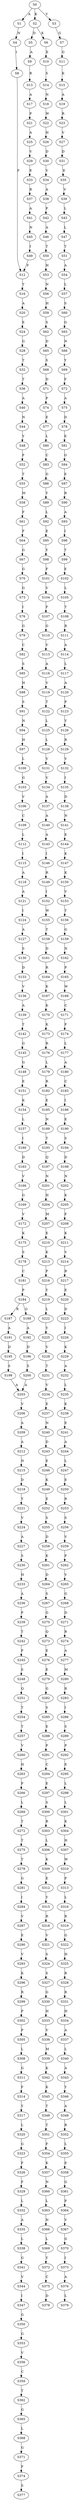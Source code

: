 strict digraph  {
	S0 -> S1 [ label = A ];
	S0 -> S2 [ label = K ];
	S0 -> S3 [ label = V ];
	S1 -> S4 [ label = N ];
	S2 -> S5 [ label = D ];
	S2 -> S6 [ label = K ];
	S3 -> S7 [ label = G ];
	S4 -> S8 [ label = I ];
	S5 -> S9 [ label = A ];
	S6 -> S10 [ label = E ];
	S7 -> S11 [ label = G ];
	S8 -> S12 [ label = F ];
	S9 -> S13 [ label = R ];
	S10 -> S14 [ label = S ];
	S11 -> S15 [ label = K ];
	S12 -> S16 [ label = T ];
	S13 -> S17 [ label = A ];
	S14 -> S18 [ label = N ];
	S15 -> S19 [ label = A ];
	S16 -> S20 [ label = A ];
	S17 -> S21 [ label = P ];
	S18 -> S22 [ label = W ];
	S19 -> S23 [ label = R ];
	S20 -> S24 [ label = E ];
	S21 -> S25 [ label = A ];
	S22 -> S26 [ label = H ];
	S23 -> S27 [ label = V ];
	S24 -> S28 [ label = G ];
	S25 -> S29 [ label = V ];
	S26 -> S30 [ label = D ];
	S27 -> S31 [ label = D ];
	S28 -> S32 [ label = T ];
	S29 -> S33 [ label = E ];
	S30 -> S34 [ label = V ];
	S31 -> S35 [ label = E ];
	S32 -> S36 [ label = T ];
	S33 -> S37 [ label = R ];
	S34 -> S38 [ label = A ];
	S35 -> S39 [ label = V ];
	S36 -> S40 [ label = A ];
	S37 -> S41 [ label = A ];
	S38 -> S42 [ label = P ];
	S39 -> S43 [ label = L ];
	S40 -> S44 [ label = N ];
	S41 -> S45 [ label = N ];
	S42 -> S46 [ label = A ];
	S43 -> S47 [ label = L ];
	S44 -> S48 [ label = Y ];
	S45 -> S49 [ label = I ];
	S46 -> S50 [ label = T ];
	S47 -> S51 [ label = T ];
	S48 -> S52 [ label = F ];
	S49 -> S12 [ label = F ];
	S50 -> S53 [ label = H ];
	S51 -> S54 [ label = A ];
	S52 -> S55 [ label = T ];
	S53 -> S56 [ label = N ];
	S54 -> S57 [ label = L ];
	S55 -> S58 [ label = M ];
	S56 -> S59 [ label = H ];
	S57 -> S60 [ label = S ];
	S58 -> S61 [ label = F ];
	S59 -> S62 [ label = S ];
	S60 -> S63 [ label = G ];
	S61 -> S64 [ label = F ];
	S62 -> S65 [ label = D ];
	S63 -> S66 [ label = N ];
	S64 -> S67 [ label = G ];
	S65 -> S68 [ label = S ];
	S66 -> S69 [ label = Y ];
	S67 -> S70 [ label = G ];
	S68 -> S71 [ label = D ];
	S69 -> S72 [ label = F ];
	S70 -> S73 [ label = G ];
	S71 -> S74 [ label = P ];
	S72 -> S75 [ label = A ];
	S73 -> S76 [ label = I ];
	S74 -> S77 [ label = E ];
	S75 -> S78 [ label = D ];
	S76 -> S79 [ label = G ];
	S77 -> S80 [ label = L ];
	S78 -> S81 [ label = E ];
	S79 -> S82 [ label = C ];
	S80 -> S83 [ label = C ];
	S81 -> S84 [ label = G ];
	S82 -> S85 [ label = S ];
	S83 -> S86 [ label = G ];
	S84 -> S87 [ label = E ];
	S85 -> S88 [ label = H ];
	S86 -> S89 [ label = Y ];
	S87 -> S90 [ label = R ];
	S88 -> S91 [ label = S ];
	S89 -> S92 [ label = L ];
	S90 -> S93 [ label = A ];
	S91 -> S94 [ label = N ];
	S92 -> S95 [ label = E ];
	S93 -> S96 [ label = I ];
	S94 -> S97 [ label = H ];
	S95 -> S98 [ label = Y ];
	S96 -> S99 [ label = T ];
	S97 -> S100 [ label = L ];
	S98 -> S101 [ label = F ];
	S99 -> S102 [ label = E ];
	S100 -> S103 [ label = G ];
	S101 -> S104 [ label = V ];
	S102 -> S105 [ label = L ];
	S103 -> S106 [ label = V ];
	S104 -> S107 [ label = F ];
	S105 -> S108 [ label = T ];
	S106 -> S109 [ label = C ];
	S107 -> S110 [ label = G ];
	S108 -> S111 [ label = R ];
	S109 -> S112 [ label = L ];
	S110 -> S113 [ label = V ];
	S111 -> S114 [ label = A ];
	S112 -> S115 [ label = I ];
	S113 -> S116 [ label = A ];
	S114 -> S117 [ label = L ];
	S115 -> S118 [ label = A ];
	S116 -> S119 [ label = V ];
	S117 -> S120 [ label = A ];
	S118 -> S121 [ label = A ];
	S119 -> S122 [ label = T ];
	S120 -> S123 [ label = P ];
	S121 -> S124 [ label = I ];
	S122 -> S125 [ label = L ];
	S123 -> S126 [ label = Y ];
	S124 -> S127 [ label = A ];
	S125 -> S128 [ label = L ];
	S126 -> S129 [ label = R ];
	S127 -> S130 [ label = S ];
	S128 -> S131 [ label = V ];
	S129 -> S132 [ label = V ];
	S130 -> S133 [ label = D ];
	S131 -> S134 [ label = V ];
	S132 -> S135 [ label = I ];
	S133 -> S136 [ label = V ];
	S134 -> S137 [ label = A ];
	S135 -> S138 [ label = D ];
	S136 -> S139 [ label = A ];
	S137 -> S140 [ label = A ];
	S138 -> S141 [ label = N ];
	S139 -> S142 [ label = T ];
	S140 -> S143 [ label = A ];
	S141 -> S144 [ label = E ];
	S142 -> S145 [ label = G ];
	S143 -> S146 [ label = I ];
	S144 -> S147 [ label = K ];
	S145 -> S148 [ label = G ];
	S146 -> S149 [ label = R ];
	S147 -> S150 [ label = K ];
	S148 -> S151 [ label = E ];
	S149 -> S152 [ label = I ];
	S150 -> S153 [ label = V ];
	S151 -> S154 [ label = K ];
	S152 -> S155 [ label = W ];
	S153 -> S156 [ label = T ];
	S154 -> S157 [ label = L ];
	S155 -> S158 [ label = T ];
	S156 -> S159 [ label = G ];
	S157 -> S160 [ label = I ];
	S158 -> S161 [ label = D ];
	S159 -> S162 [ label = N ];
	S160 -> S163 [ label = D ];
	S161 -> S164 [ label = R ];
	S162 -> S165 [ label = P ];
	S163 -> S166 [ label = V ];
	S164 -> S167 [ label = K ];
	S165 -> S168 [ label = W ];
	S166 -> S169 [ label = G ];
	S167 -> S170 [ label = K ];
	S168 -> S171 [ label = C ];
	S169 -> S172 [ label = V ];
	S170 -> S173 [ label = K ];
	S171 -> S174 [ label = F ];
	S172 -> S175 [ label = K ];
	S173 -> S176 [ label = R ];
	S174 -> S177 [ label = L ];
	S175 -> S178 [ label = S ];
	S176 -> S179 [ label = L ];
	S177 -> S180 [ label = A ];
	S178 -> S181 [ label = C ];
	S179 -> S182 [ label = R ];
	S180 -> S183 [ label = C ];
	S181 -> S184 [ label = P ];
	S182 -> S185 [ label = E ];
	S183 -> S186 [ label = I ];
	S184 -> S187 [ label = R ];
	S184 -> S188 [ label = G ];
	S185 -> S189 [ label = N ];
	S186 -> S190 [ label = E ];
	S187 -> S191 [ label = A ];
	S188 -> S192 [ label = A ];
	S189 -> S193 [ label = T ];
	S190 -> S194 [ label = S ];
	S191 -> S195 [ label = D ];
	S192 -> S196 [ label = D ];
	S193 -> S197 [ label = Q ];
	S194 -> S198 [ label = D ];
	S195 -> S199 [ label = S ];
	S196 -> S200 [ label = S ];
	S197 -> S201 [ label = N ];
	S198 -> S202 [ label = N ];
	S199 -> S203 [ label = A ];
	S200 -> S203 [ label = A ];
	S201 -> S204 [ label = H ];
	S202 -> S205 [ label = K ];
	S203 -> S206 [ label = V ];
	S204 -> S207 [ label = M ];
	S205 -> S208 [ label = F ];
	S206 -> S209 [ label = A ];
	S207 -> S210 [ label = E ];
	S208 -> S211 [ label = K ];
	S209 -> S212 [ label = A ];
	S210 -> S213 [ label = K ];
	S211 -> S214 [ label = V ];
	S212 -> S215 [ label = N ];
	S213 -> S216 [ label = P ];
	S214 -> S217 [ label = R ];
	S215 -> S218 [ label = D ];
	S216 -> S219 [ label = Y ];
	S217 -> S220 [ label = E ];
	S218 -> S221 [ label = Y ];
	S219 -> S222 [ label = L ];
	S220 -> S223 [ label = D ];
	S221 -> S224 [ label = V ];
	S222 -> S225 [ label = Y ];
	S223 -> S226 [ label = I ];
	S224 -> S227 [ label = A ];
	S225 -> S228 [ label = V ];
	S226 -> S229 [ label = K ];
	S227 -> S230 [ label = S ];
	S228 -> S231 [ label = T ];
	S229 -> S232 [ label = A ];
	S230 -> S233 [ label = H ];
	S231 -> S234 [ label = V ];
	S232 -> S235 [ label = L ];
	S233 -> S236 [ label = A ];
	S234 -> S237 [ label = E ];
	S235 -> S238 [ label = K ];
	S236 -> S239 [ label = P ];
	S237 -> S240 [ label = N ];
	S238 -> S241 [ label = E ];
	S239 -> S242 [ label = T ];
	S240 -> S243 [ label = D ];
	S241 -> S244 [ label = A ];
	S242 -> S245 [ label = P ];
	S243 -> S246 [ label = E ];
	S244 -> S247 [ label = L ];
	S245 -> S248 [ label = S ];
	S246 -> S249 [ label = K ];
	S247 -> S250 [ label = E ];
	S248 -> S251 [ label = Q ];
	S249 -> S252 [ label = E ];
	S250 -> S253 [ label = R ];
	S251 -> S254 [ label = T ];
	S252 -> S255 [ label = S ];
	S253 -> S256 [ label = S ];
	S254 -> S257 [ label = T ];
	S255 -> S258 [ label = D ];
	S256 -> S259 [ label = V ];
	S257 -> S260 [ label = V ];
	S258 -> S261 [ label = K ];
	S259 -> S262 [ label = P ];
	S260 -> S263 [ label = H ];
	S261 -> S264 [ label = D ];
	S262 -> S265 [ label = V ];
	S263 -> S266 [ label = P ];
	S264 -> S267 [ label = S ];
	S265 -> S268 [ label = G ];
	S266 -> S269 [ label = L ];
	S267 -> S270 [ label = G ];
	S268 -> S271 [ label = D ];
	S269 -> S272 [ label = T ];
	S270 -> S273 [ label = Q ];
	S271 -> S274 [ label = R ];
	S272 -> S275 [ label = T ];
	S273 -> S276 [ label = E ];
	S274 -> S277 [ label = A ];
	S275 -> S278 [ label = T ];
	S276 -> S279 [ label = E ];
	S277 -> S280 [ label = M ];
	S278 -> S281 [ label = G ];
	S279 -> S282 [ label = G ];
	S280 -> S283 [ label = R ];
	S281 -> S284 [ label = I ];
	S282 -> S285 [ label = S ];
	S283 -> S286 [ label = I ];
	S284 -> S287 [ label = V ];
	S285 -> S288 [ label = E ];
	S286 -> S289 [ label = S ];
	S287 -> S290 [ label = E ];
	S288 -> S291 [ label = P ];
	S289 -> S292 [ label = P ];
	S290 -> S293 [ label = V ];
	S291 -> S294 [ label = C ];
	S292 -> S295 [ label = E ];
	S293 -> S296 [ label = K ];
	S294 -> S297 [ label = E ];
	S295 -> S298 [ label = L ];
	S296 -> S299 [ label = R ];
	S297 -> S300 [ label = S ];
	S298 -> S301 [ label = L ];
	S299 -> S302 [ label = P ];
	S300 -> S303 [ label = R ];
	S301 -> S304 [ label = K ];
	S302 -> S305 [ label = P ];
	S303 -> S306 [ label = L ];
	S304 -> S307 [ label = H ];
	S305 -> S308 [ label = L ];
	S306 -> S309 [ label = K ];
	S307 -> S310 [ label = W ];
	S308 -> S311 [ label = G ];
	S309 -> S312 [ label = E ];
	S310 -> S313 [ label = P ];
	S311 -> S314 [ label = F ];
	S312 -> S315 [ label = Y ];
	S313 -> S316 [ label = L ];
	S314 -> S317 [ label = Y ];
	S315 -> S318 [ label = R ];
	S316 -> S319 [ label = R ];
	S317 -> S320 [ label = L ];
	S318 -> S321 [ label = V ];
	S319 -> S322 [ label = G ];
	S320 -> S323 [ label = G ];
	S321 -> S324 [ label = S ];
	S322 -> S325 [ label = H ];
	S323 -> S326 [ label = F ];
	S324 -> S327 [ label = S ];
	S325 -> S328 [ label = R ];
	S326 -> S329 [ label = F ];
	S327 -> S330 [ label = G ];
	S328 -> S331 [ label = R ];
	S329 -> S332 [ label = L ];
	S330 -> S333 [ label = H ];
	S331 -> S334 [ label = H ];
	S332 -> S335 [ label = A ];
	S333 -> S336 [ label = V ];
	S334 -> S337 [ label = A ];
	S335 -> S338 [ label = L ];
	S336 -> S339 [ label = M ];
	S337 -> S340 [ label = L ];
	S338 -> S341 [ label = G ];
	S339 -> S342 [ label = K ];
	S340 -> S343 [ label = A ];
	S341 -> S344 [ label = V ];
	S342 -> S345 [ label = K ];
	S343 -> S346 [ label = Y ];
	S344 -> S347 [ label = I ];
	S345 -> S348 [ label = T ];
	S346 -> S349 [ label = A ];
	S347 -> S350 [ label = G ];
	S348 -> S351 [ label = T ];
	S349 -> S352 [ label = R ];
	S350 -> S353 [ label = G ];
	S351 -> S354 [ label = F ];
	S352 -> S355 [ label = L ];
	S353 -> S356 [ label = V ];
	S354 -> S357 [ label = K ];
	S355 -> S358 [ label = E ];
	S356 -> S359 [ label = C ];
	S357 -> S360 [ label = N ];
	S358 -> S361 [ label = G ];
	S359 -> S362 [ label = T ];
	S360 -> S363 [ label = L ];
	S361 -> S364 [ label = P ];
	S362 -> S365 [ label = G ];
	S363 -> S366 [ label = N ];
	S364 -> S367 [ label = V ];
	S365 -> S368 [ label = L ];
	S366 -> S369 [ label = L ];
	S367 -> S370 [ label = G ];
	S368 -> S371 [ label = G ];
	S369 -> S372 [ label = Y ];
	S370 -> S373 [ label = I ];
	S371 -> S374 [ label = F ];
	S372 -> S375 [ label = C ];
	S373 -> S376 [ label = A ];
	S374 -> S377 [ label = S ];
	S375 -> S378 [ label = D ];
	S376 -> S379 [ label = L ];
}
